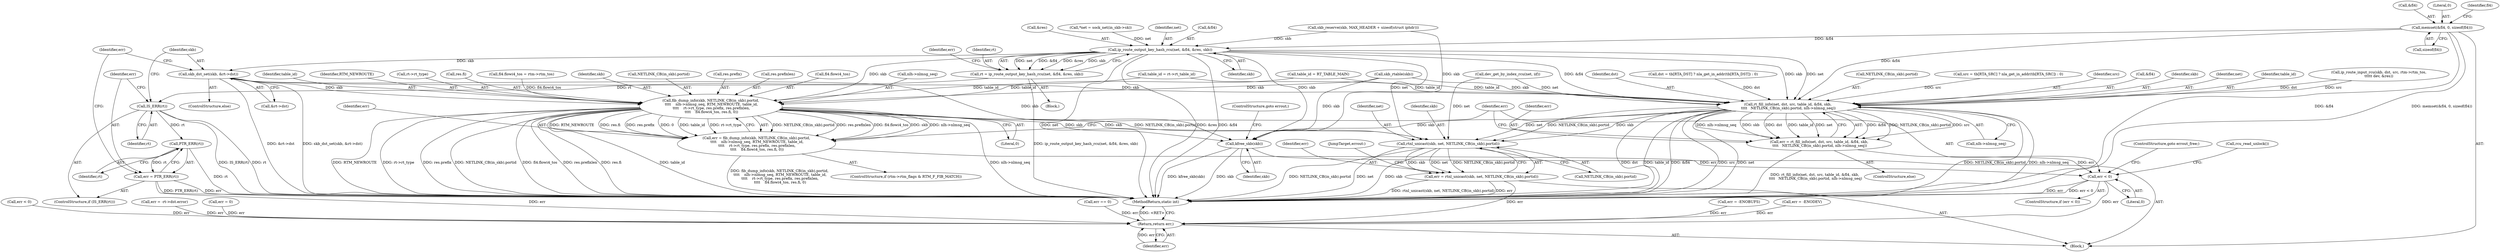 digraph "0_linux_bc3aae2bbac46dd894c89db5d5e98f7f0ef9e205@API" {
"1000264" [label="(Call,memset(&fl4, 0, sizeof(fl4)))"];
"1000383" [label="(Call,ip_route_output_key_hash_rcu(net, &fl4, &res, skb))"];
"1000381" [label="(Call,rt = ip_route_output_key_hash_rcu(net, &fl4, &res, skb))"];
"1000394" [label="(Call,IS_ERR(rt))"];
"1000398" [label="(Call,PTR_ERR(rt))"];
"1000396" [label="(Call,err = PTR_ERR(rt))"];
"1000501" [label="(Return,return err;)"];
"1000401" [label="(Call,skb_dst_set(skb, &rt->dst))"];
"1000440" [label="(Call,fib_dump_info(skb, NETLINK_CB(in_skb).portid,\n \t\t\t\t    nlh->nlmsg_seq, RTM_NEWROUTE, table_id,\n \t\t\t\t    rt->rt_type, res.prefix, res.prefixlen,\n \t\t\t\t    fl4.flowi4_tos, res.fi, 0))"];
"1000438" [label="(Call,err = fib_dump_info(skb, NETLINK_CB(in_skb).portid,\n \t\t\t\t    nlh->nlmsg_seq, RTM_NEWROUTE, table_id,\n \t\t\t\t    rt->rt_type, res.prefix, res.prefixlen,\n \t\t\t\t    fl4.flowi4_tos, res.fi, 0))"];
"1000486" [label="(Call,err < 0)"];
"1000493" [label="(Call,rtnl_unicast(skb, net, NETLINK_CB(in_skb).portid))"];
"1000491" [label="(Call,err = rtnl_unicast(skb, net, NETLINK_CB(in_skb).portid))"];
"1000505" [label="(Call,kfree_skb(skb))"];
"1000470" [label="(Call,rt_fill_info(net, dst, src, table_id, &fl4, skb,\n \t\t\t\t   NETLINK_CB(in_skb).portid, nlh->nlmsg_seq))"];
"1000468" [label="(Call,err = rt_fill_info(net, dst, src, table_id, &fl4, skb,\n \t\t\t\t   NETLINK_CB(in_skb).portid, nlh->nlmsg_seq))"];
"1000408" [label="(Identifier,err)"];
"1000177" [label="(Call,src = tb[RTA_SRC] ? nla_get_in_addr(tb[RTA_SRC]) : 0)"];
"1000450" [label="(Identifier,table_id)"];
"1000383" [label="(Call,ip_route_output_key_hash_rcu(net, &fl4, &res, skb))"];
"1000469" [label="(Identifier,err)"];
"1000402" [label="(Identifier,skb)"];
"1000507" [label="(ControlStructure,goto errout;)"];
"1000398" [label="(Call,PTR_ERR(rt))"];
"1000449" [label="(Identifier,RTM_NEWROUTE)"];
"1000265" [label="(Call,&fl4)"];
"1000439" [label="(Identifier,err)"];
"1000488" [label="(Literal,0)"];
"1000168" [label="(Call,err = -ENOBUFS)"];
"1000108" [label="(Call,*net = sock_net(in_skb->sk))"];
"1000451" [label="(Call,rt->rt_type)"];
"1000473" [label="(Identifier,src)"];
"1000324" [label="(Call,err = -ENODEV)"];
"1000496" [label="(Call,NETLINK_CB(in_skb).portid)"];
"1000493" [label="(Call,rtnl_unicast(skb, net, NETLINK_CB(in_skb).portid))"];
"1000475" [label="(Call,&fl4)"];
"1000442" [label="(Call,NETLINK_CB(in_skb).portid)"];
"1000384" [label="(Identifier,net)"];
"1000385" [label="(Call,&fl4)"];
"1000477" [label="(Identifier,skb)"];
"1000506" [label="(Identifier,skb)"];
"1000494" [label="(Identifier,skb)"];
"1000438" [label="(Call,err = fib_dump_info(skb, NETLINK_CB(in_skb).portid,\n \t\t\t\t    nlh->nlmsg_seq, RTM_NEWROUTE, table_id,\n \t\t\t\t    rt->rt_type, res.prefix, res.prefixlen,\n \t\t\t\t    fl4.flowi4_tos, res.fi, 0))"];
"1000399" [label="(Identifier,rt)"];
"1000387" [label="(Call,&res)"];
"1000389" [label="(Identifier,skb)"];
"1000492" [label="(Identifier,err)"];
"1000467" [label="(ControlStructure,else)"];
"1000489" [label="(ControlStructure,goto errout_free;)"];
"1000501" [label="(Return,return err;)"];
"1000490" [label="(Call,rcu_read_unlock())"];
"1000432" [label="(ControlStructure,if (rtm->rtm_flags & RTM_F_FIB_MATCH))"];
"1000106" [label="(Block,)"];
"1000400" [label="(ControlStructure,else)"];
"1000470" [label="(Call,rt_fill_info(net, dst, src, table_id, &fl4, skb,\n \t\t\t\t   NETLINK_CB(in_skb).portid, nlh->nlmsg_seq))"];
"1000487" [label="(Identifier,err)"];
"1000468" [label="(Call,err = rt_fill_info(net, dst, src, table_id, &fl4, skb,\n \t\t\t\t   NETLINK_CB(in_skb).portid, nlh->nlmsg_seq))"];
"1000471" [label="(Identifier,net)"];
"1000394" [label="(Call,IS_ERR(rt))"];
"1000382" [label="(Identifier,rt)"];
"1000380" [label="(Block,)"];
"1000264" [label="(Call,memset(&fl4, 0, sizeof(fl4)))"];
"1000486" [label="(Call,err < 0)"];
"1000427" [label="(Call,table_id = rt->rt_table_id)"];
"1000258" [label="(Call,skb_reserve(skb, MAX_HEADER + sizeof(struct iphdr)))"];
"1000485" [label="(ControlStructure,if (err < 0))"];
"1000502" [label="(Identifier,err)"];
"1000151" [label="(Call,err < 0)"];
"1000401" [label="(Call,skb_dst_set(skb, &rt->dst))"];
"1000482" [label="(Call,nlh->nlmsg_seq)"];
"1000454" [label="(Call,res.prefix)"];
"1000457" [label="(Call,res.prefixlen)"];
"1000395" [label="(Identifier,rt)"];
"1000460" [label="(Call,fl4.flowi4_tos)"];
"1000474" [label="(Identifier,table_id)"];
"1000267" [label="(Literal,0)"];
"1000393" [label="(ControlStructure,if (IS_ERR(rt)))"];
"1000396" [label="(Call,err = PTR_ERR(rt))"];
"1000347" [label="(Call,ip_route_input_rcu(skb, dst, src, rtm->rtm_tos,\n\t\t\t\t\t dev, &res))"];
"1000472" [label="(Identifier,dst)"];
"1000446" [label="(Call,nlh->nlmsg_seq)"];
"1000371" [label="(Call,err = -rt->dst.error)"];
"1000381" [label="(Call,rt = ip_route_output_key_hash_rcu(net, &fl4, &res, skb))"];
"1000317" [label="(Call,dev_get_by_index_rcu(net, iif))"];
"1000359" [label="(Call,skb_rtable(skb))"];
"1000135" [label="(Call,table_id = RT_TABLE_MAIN)"];
"1000463" [label="(Call,res.fi)"];
"1000466" [label="(Literal,0)"];
"1000280" [label="(Call,fl4.flowi4_tos = rtm->rtm_tos)"];
"1000500" [label="(JumpTarget,errout:)"];
"1000508" [label="(MethodReturn,static int)"];
"1000441" [label="(Identifier,skb)"];
"1000495" [label="(Identifier,net)"];
"1000272" [label="(Identifier,fl4)"];
"1000391" [label="(Identifier,err)"];
"1000188" [label="(Call,dst = tb[RTA_DST] ? nla_get_in_addr(tb[RTA_DST]) : 0)"];
"1000478" [label="(Call,NETLINK_CB(in_skb).portid)"];
"1000390" [label="(Call,err = 0)"];
"1000491" [label="(Call,err = rtnl_unicast(skb, net, NETLINK_CB(in_skb).portid))"];
"1000363" [label="(Call,err == 0)"];
"1000440" [label="(Call,fib_dump_info(skb, NETLINK_CB(in_skb).portid,\n \t\t\t\t    nlh->nlmsg_seq, RTM_NEWROUTE, table_id,\n \t\t\t\t    rt->rt_type, res.prefix, res.prefixlen,\n \t\t\t\t    fl4.flowi4_tos, res.fi, 0))"];
"1000268" [label="(Call,sizeof(fl4))"];
"1000505" [label="(Call,kfree_skb(skb))"];
"1000397" [label="(Identifier,err)"];
"1000403" [label="(Call,&rt->dst)"];
"1000264" -> "1000106"  [label="AST: "];
"1000264" -> "1000268"  [label="CFG: "];
"1000265" -> "1000264"  [label="AST: "];
"1000267" -> "1000264"  [label="AST: "];
"1000268" -> "1000264"  [label="AST: "];
"1000272" -> "1000264"  [label="CFG: "];
"1000264" -> "1000508"  [label="DDG: &fl4"];
"1000264" -> "1000508"  [label="DDG: memset(&fl4, 0, sizeof(fl4))"];
"1000264" -> "1000383"  [label="DDG: &fl4"];
"1000264" -> "1000470"  [label="DDG: &fl4"];
"1000383" -> "1000381"  [label="AST: "];
"1000383" -> "1000389"  [label="CFG: "];
"1000384" -> "1000383"  [label="AST: "];
"1000385" -> "1000383"  [label="AST: "];
"1000387" -> "1000383"  [label="AST: "];
"1000389" -> "1000383"  [label="AST: "];
"1000381" -> "1000383"  [label="CFG: "];
"1000383" -> "1000508"  [label="DDG: net"];
"1000383" -> "1000508"  [label="DDG: &res"];
"1000383" -> "1000508"  [label="DDG: &fl4"];
"1000383" -> "1000381"  [label="DDG: net"];
"1000383" -> "1000381"  [label="DDG: &fl4"];
"1000383" -> "1000381"  [label="DDG: &res"];
"1000383" -> "1000381"  [label="DDG: skb"];
"1000108" -> "1000383"  [label="DDG: net"];
"1000258" -> "1000383"  [label="DDG: skb"];
"1000383" -> "1000401"  [label="DDG: skb"];
"1000383" -> "1000440"  [label="DDG: skb"];
"1000383" -> "1000470"  [label="DDG: net"];
"1000383" -> "1000470"  [label="DDG: &fl4"];
"1000383" -> "1000470"  [label="DDG: skb"];
"1000383" -> "1000493"  [label="DDG: net"];
"1000383" -> "1000505"  [label="DDG: skb"];
"1000381" -> "1000380"  [label="AST: "];
"1000382" -> "1000381"  [label="AST: "];
"1000391" -> "1000381"  [label="CFG: "];
"1000381" -> "1000508"  [label="DDG: ip_route_output_key_hash_rcu(net, &fl4, &res, skb)"];
"1000381" -> "1000394"  [label="DDG: rt"];
"1000394" -> "1000393"  [label="AST: "];
"1000394" -> "1000395"  [label="CFG: "];
"1000395" -> "1000394"  [label="AST: "];
"1000397" -> "1000394"  [label="CFG: "];
"1000402" -> "1000394"  [label="CFG: "];
"1000394" -> "1000508"  [label="DDG: IS_ERR(rt)"];
"1000394" -> "1000508"  [label="DDG: rt"];
"1000394" -> "1000398"  [label="DDG: rt"];
"1000398" -> "1000396"  [label="AST: "];
"1000398" -> "1000399"  [label="CFG: "];
"1000399" -> "1000398"  [label="AST: "];
"1000396" -> "1000398"  [label="CFG: "];
"1000398" -> "1000508"  [label="DDG: rt"];
"1000398" -> "1000396"  [label="DDG: rt"];
"1000396" -> "1000393"  [label="AST: "];
"1000397" -> "1000396"  [label="AST: "];
"1000408" -> "1000396"  [label="CFG: "];
"1000396" -> "1000508"  [label="DDG: err"];
"1000396" -> "1000508"  [label="DDG: PTR_ERR(rt)"];
"1000396" -> "1000501"  [label="DDG: err"];
"1000501" -> "1000106"  [label="AST: "];
"1000501" -> "1000502"  [label="CFG: "];
"1000502" -> "1000501"  [label="AST: "];
"1000508" -> "1000501"  [label="CFG: "];
"1000501" -> "1000508"  [label="DDG: <RET>"];
"1000502" -> "1000501"  [label="DDG: err"];
"1000168" -> "1000501"  [label="DDG: err"];
"1000363" -> "1000501"  [label="DDG: err"];
"1000151" -> "1000501"  [label="DDG: err"];
"1000324" -> "1000501"  [label="DDG: err"];
"1000371" -> "1000501"  [label="DDG: err"];
"1000486" -> "1000501"  [label="DDG: err"];
"1000390" -> "1000501"  [label="DDG: err"];
"1000491" -> "1000501"  [label="DDG: err"];
"1000401" -> "1000400"  [label="AST: "];
"1000401" -> "1000403"  [label="CFG: "];
"1000402" -> "1000401"  [label="AST: "];
"1000403" -> "1000401"  [label="AST: "];
"1000408" -> "1000401"  [label="CFG: "];
"1000401" -> "1000508"  [label="DDG: skb_dst_set(skb, &rt->dst)"];
"1000401" -> "1000508"  [label="DDG: &rt->dst"];
"1000401" -> "1000440"  [label="DDG: skb"];
"1000401" -> "1000470"  [label="DDG: skb"];
"1000401" -> "1000505"  [label="DDG: skb"];
"1000440" -> "1000438"  [label="AST: "];
"1000440" -> "1000466"  [label="CFG: "];
"1000441" -> "1000440"  [label="AST: "];
"1000442" -> "1000440"  [label="AST: "];
"1000446" -> "1000440"  [label="AST: "];
"1000449" -> "1000440"  [label="AST: "];
"1000450" -> "1000440"  [label="AST: "];
"1000451" -> "1000440"  [label="AST: "];
"1000454" -> "1000440"  [label="AST: "];
"1000457" -> "1000440"  [label="AST: "];
"1000460" -> "1000440"  [label="AST: "];
"1000463" -> "1000440"  [label="AST: "];
"1000466" -> "1000440"  [label="AST: "];
"1000438" -> "1000440"  [label="CFG: "];
"1000440" -> "1000508"  [label="DDG: NETLINK_CB(in_skb).portid"];
"1000440" -> "1000508"  [label="DDG: fl4.flowi4_tos"];
"1000440" -> "1000508"  [label="DDG: res.prefixlen"];
"1000440" -> "1000508"  [label="DDG: res.fi"];
"1000440" -> "1000508"  [label="DDG: table_id"];
"1000440" -> "1000508"  [label="DDG: nlh->nlmsg_seq"];
"1000440" -> "1000508"  [label="DDG: RTM_NEWROUTE"];
"1000440" -> "1000508"  [label="DDG: rt->rt_type"];
"1000440" -> "1000508"  [label="DDG: res.prefix"];
"1000440" -> "1000438"  [label="DDG: NETLINK_CB(in_skb).portid"];
"1000440" -> "1000438"  [label="DDG: res.prefixlen"];
"1000440" -> "1000438"  [label="DDG: fl4.flowi4_tos"];
"1000440" -> "1000438"  [label="DDG: skb"];
"1000440" -> "1000438"  [label="DDG: nlh->nlmsg_seq"];
"1000440" -> "1000438"  [label="DDG: RTM_NEWROUTE"];
"1000440" -> "1000438"  [label="DDG: res.fi"];
"1000440" -> "1000438"  [label="DDG: res.prefix"];
"1000440" -> "1000438"  [label="DDG: 0"];
"1000440" -> "1000438"  [label="DDG: table_id"];
"1000440" -> "1000438"  [label="DDG: rt->rt_type"];
"1000359" -> "1000440"  [label="DDG: skb"];
"1000427" -> "1000440"  [label="DDG: table_id"];
"1000135" -> "1000440"  [label="DDG: table_id"];
"1000280" -> "1000440"  [label="DDG: fl4.flowi4_tos"];
"1000440" -> "1000493"  [label="DDG: skb"];
"1000440" -> "1000493"  [label="DDG: NETLINK_CB(in_skb).portid"];
"1000440" -> "1000505"  [label="DDG: skb"];
"1000438" -> "1000432"  [label="AST: "];
"1000439" -> "1000438"  [label="AST: "];
"1000487" -> "1000438"  [label="CFG: "];
"1000438" -> "1000508"  [label="DDG: fib_dump_info(skb, NETLINK_CB(in_skb).portid,\n \t\t\t\t    nlh->nlmsg_seq, RTM_NEWROUTE, table_id,\n \t\t\t\t    rt->rt_type, res.prefix, res.prefixlen,\n \t\t\t\t    fl4.flowi4_tos, res.fi, 0)"];
"1000438" -> "1000486"  [label="DDG: err"];
"1000486" -> "1000485"  [label="AST: "];
"1000486" -> "1000488"  [label="CFG: "];
"1000487" -> "1000486"  [label="AST: "];
"1000488" -> "1000486"  [label="AST: "];
"1000489" -> "1000486"  [label="CFG: "];
"1000490" -> "1000486"  [label="CFG: "];
"1000486" -> "1000508"  [label="DDG: err < 0"];
"1000486" -> "1000508"  [label="DDG: err"];
"1000468" -> "1000486"  [label="DDG: err"];
"1000493" -> "1000491"  [label="AST: "];
"1000493" -> "1000496"  [label="CFG: "];
"1000494" -> "1000493"  [label="AST: "];
"1000495" -> "1000493"  [label="AST: "];
"1000496" -> "1000493"  [label="AST: "];
"1000491" -> "1000493"  [label="CFG: "];
"1000493" -> "1000508"  [label="DDG: skb"];
"1000493" -> "1000508"  [label="DDG: NETLINK_CB(in_skb).portid"];
"1000493" -> "1000508"  [label="DDG: net"];
"1000493" -> "1000491"  [label="DDG: skb"];
"1000493" -> "1000491"  [label="DDG: net"];
"1000493" -> "1000491"  [label="DDG: NETLINK_CB(in_skb).portid"];
"1000470" -> "1000493"  [label="DDG: skb"];
"1000470" -> "1000493"  [label="DDG: net"];
"1000470" -> "1000493"  [label="DDG: NETLINK_CB(in_skb).portid"];
"1000317" -> "1000493"  [label="DDG: net"];
"1000491" -> "1000106"  [label="AST: "];
"1000492" -> "1000491"  [label="AST: "];
"1000500" -> "1000491"  [label="CFG: "];
"1000491" -> "1000508"  [label="DDG: rtnl_unicast(skb, net, NETLINK_CB(in_skb).portid)"];
"1000491" -> "1000508"  [label="DDG: err"];
"1000505" -> "1000106"  [label="AST: "];
"1000505" -> "1000506"  [label="CFG: "];
"1000506" -> "1000505"  [label="AST: "];
"1000507" -> "1000505"  [label="CFG: "];
"1000505" -> "1000508"  [label="DDG: skb"];
"1000505" -> "1000508"  [label="DDG: kfree_skb(skb)"];
"1000258" -> "1000505"  [label="DDG: skb"];
"1000470" -> "1000505"  [label="DDG: skb"];
"1000359" -> "1000505"  [label="DDG: skb"];
"1000470" -> "1000468"  [label="AST: "];
"1000470" -> "1000482"  [label="CFG: "];
"1000471" -> "1000470"  [label="AST: "];
"1000472" -> "1000470"  [label="AST: "];
"1000473" -> "1000470"  [label="AST: "];
"1000474" -> "1000470"  [label="AST: "];
"1000475" -> "1000470"  [label="AST: "];
"1000477" -> "1000470"  [label="AST: "];
"1000478" -> "1000470"  [label="AST: "];
"1000482" -> "1000470"  [label="AST: "];
"1000468" -> "1000470"  [label="CFG: "];
"1000470" -> "1000508"  [label="DDG: dst"];
"1000470" -> "1000508"  [label="DDG: table_id"];
"1000470" -> "1000508"  [label="DDG: &fl4"];
"1000470" -> "1000508"  [label="DDG: src"];
"1000470" -> "1000508"  [label="DDG: net"];
"1000470" -> "1000508"  [label="DDG: NETLINK_CB(in_skb).portid"];
"1000470" -> "1000508"  [label="DDG: nlh->nlmsg_seq"];
"1000470" -> "1000468"  [label="DDG: &fl4"];
"1000470" -> "1000468"  [label="DDG: NETLINK_CB(in_skb).portid"];
"1000470" -> "1000468"  [label="DDG: src"];
"1000470" -> "1000468"  [label="DDG: nlh->nlmsg_seq"];
"1000470" -> "1000468"  [label="DDG: skb"];
"1000470" -> "1000468"  [label="DDG: dst"];
"1000470" -> "1000468"  [label="DDG: table_id"];
"1000470" -> "1000468"  [label="DDG: net"];
"1000317" -> "1000470"  [label="DDG: net"];
"1000347" -> "1000470"  [label="DDG: dst"];
"1000347" -> "1000470"  [label="DDG: src"];
"1000188" -> "1000470"  [label="DDG: dst"];
"1000177" -> "1000470"  [label="DDG: src"];
"1000427" -> "1000470"  [label="DDG: table_id"];
"1000135" -> "1000470"  [label="DDG: table_id"];
"1000359" -> "1000470"  [label="DDG: skb"];
"1000468" -> "1000467"  [label="AST: "];
"1000469" -> "1000468"  [label="AST: "];
"1000487" -> "1000468"  [label="CFG: "];
"1000468" -> "1000508"  [label="DDG: rt_fill_info(net, dst, src, table_id, &fl4, skb,\n \t\t\t\t   NETLINK_CB(in_skb).portid, nlh->nlmsg_seq)"];
}
